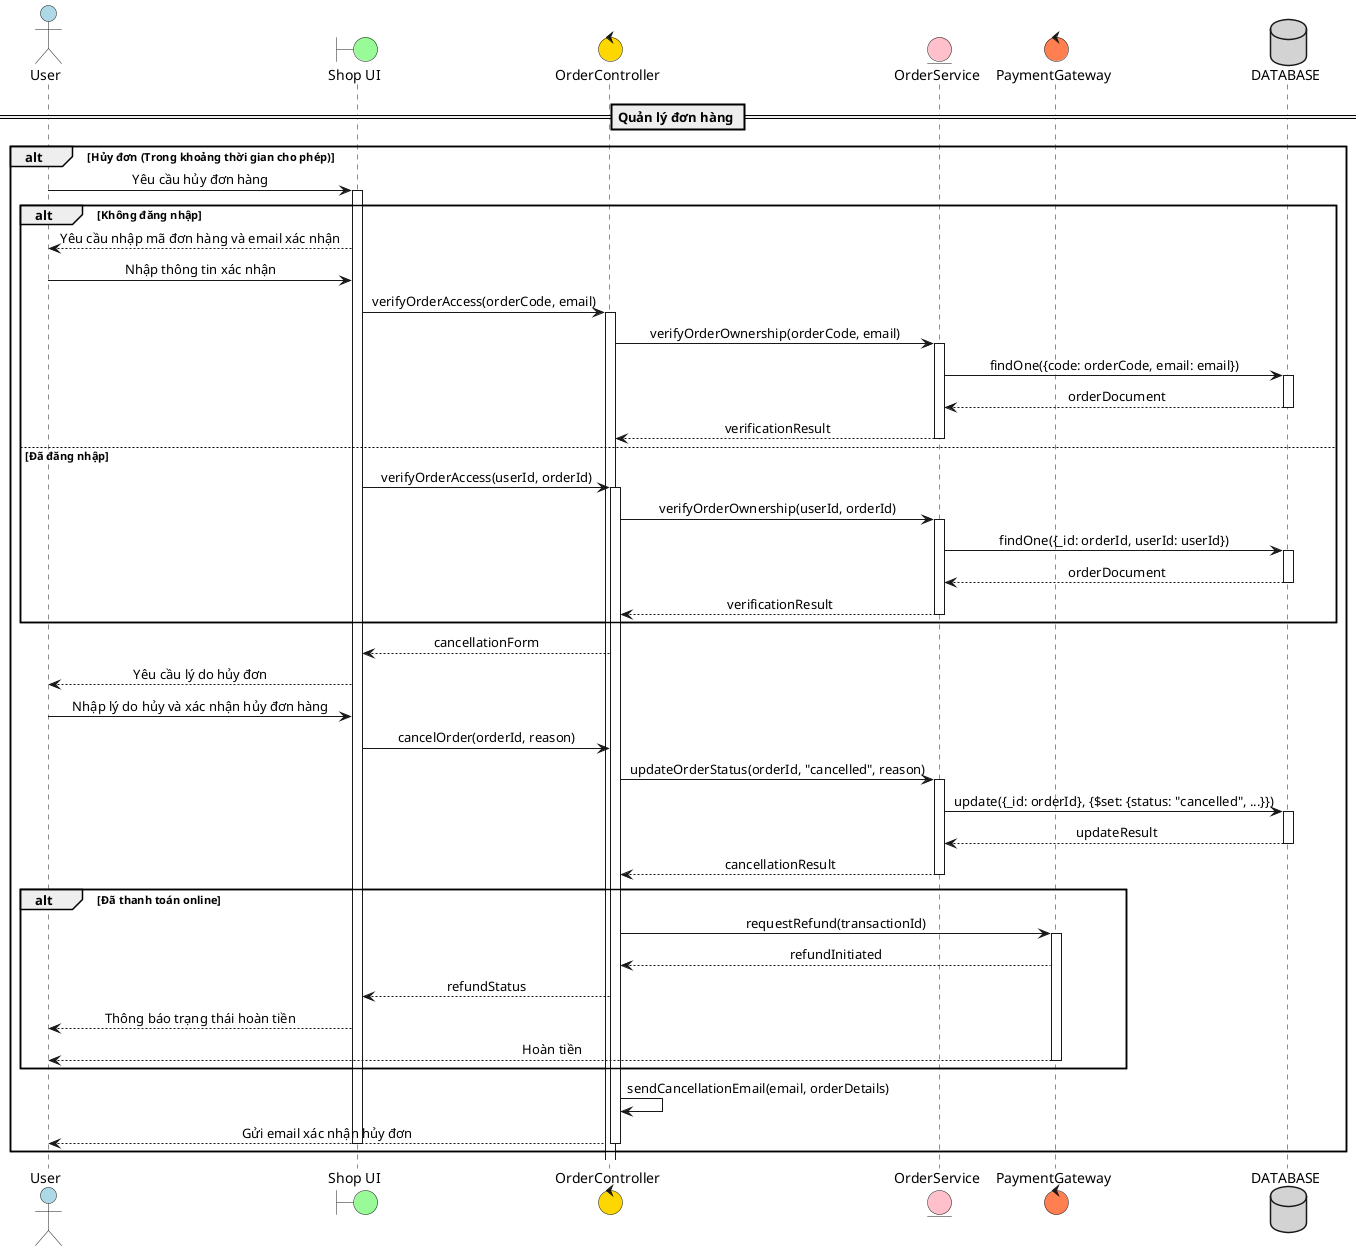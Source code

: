 @startuml Quản lý hủy đơn hàng
skinparam sequenceMessageAlign center
skinparam responseMessageBelowArrow true
skinparam backgroundColor #FFFFFF
skinparam transparentBackground false

actor "User" as User #lightblue
boundary "Shop UI" as UI #palegreen
control "OrderController" as OC #gold
entity "OrderService" as OS #pink
control "PaymentGateway" as PG #coral
database "DATABASE" as DB #lightgray

== Quản lý đơn hàng ==
alt Hủy đơn (Trong khoảng thời gian cho phép)
    User -> UI : Yêu cầu hủy đơn hàng
    activate UI
    
    alt Không đăng nhập
        UI --> User : Yêu cầu nhập mã đơn hàng và email xác nhận
        User -> UI : Nhập thông tin xác nhận
        UI -> OC : verifyOrderAccess(orderCode, email)
        activate OC
        OC -> OS : verifyOrderOwnership(orderCode, email)
        activate OS
        OS -> DB : findOne({code: orderCode, email: email})
        activate DB
        DB --> OS : orderDocument
        deactivate DB
        OS --> OC : verificationResult
        deactivate OS
    else Đã đăng nhập
        UI -> OC : verifyOrderAccess(userId, orderId)
        activate OC
        OC -> OS : verifyOrderOwnership(userId, orderId)
        activate OS
        OS -> DB : findOne({_id: orderId, userId: userId})
        activate DB
        DB --> OS : orderDocument
        deactivate DB
        OS --> OC : verificationResult
        deactivate OS
    end
    
    OC --> UI : cancellationForm
    UI --> User : Yêu cầu lý do hủy đơn
    User -> UI : Nhập lý do hủy và xác nhận hủy đơn hàng
    UI -> OC : cancelOrder(orderId, reason)
    OC -> OS : updateOrderStatus(orderId, "cancelled", reason)
    activate OS
    OS -> DB : update({_id: orderId}, {$set: {status: "cancelled", ...}})
    activate DB
    DB --> OS : updateResult
    deactivate DB
    OS --> OC : cancellationResult
    deactivate OS
    
    alt Đã thanh toán online
        OC -> PG : requestRefund(transactionId)
        activate PG
        PG --> OC : refundInitiated
        OC --> UI : refundStatus
        UI --> User : Thông báo trạng thái hoàn tiền
        PG --> User : Hoàn tiền
        deactivate PG
    end
    
    OC -> OC : sendCancellationEmail(email, orderDetails)
    OC --> User : Gửi email xác nhận hủy đơn
    deactivate OC
    deactivate UI
end
@enduml